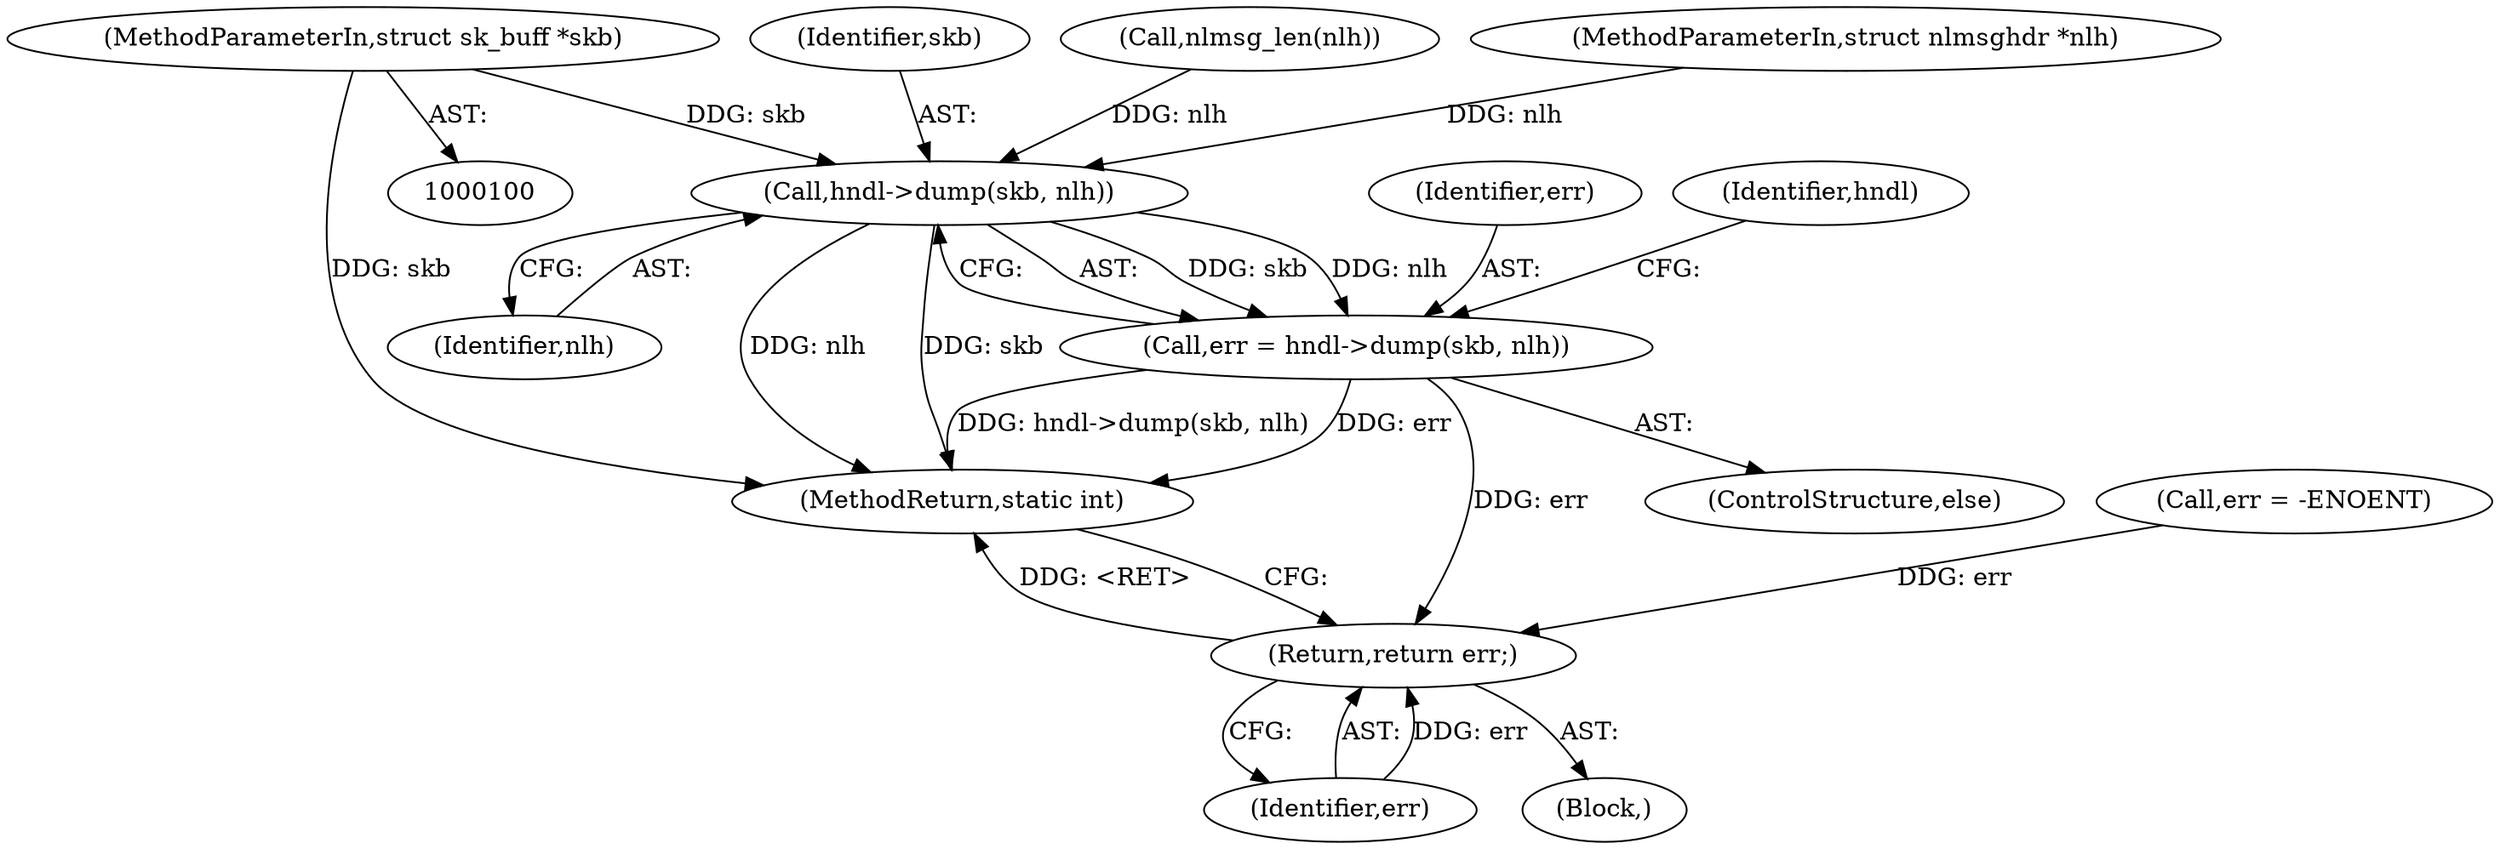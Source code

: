 digraph "0_linux_6e601a53566d84e1ffd25e7b6fe0b6894ffd79c0@pointer" {
"1000101" [label="(MethodParameterIn,struct sk_buff *skb)"];
"1000147" [label="(Call,hndl->dump(skb, nlh))"];
"1000145" [label="(Call,err = hndl->dump(skb, nlh))"];
"1000152" [label="(Return,return err;)"];
"1000152" [label="(Return,return err;)"];
"1000153" [label="(Identifier,err)"];
"1000148" [label="(Identifier,skb)"];
"1000113" [label="(Call,nlmsg_len(nlh))"];
"1000102" [label="(MethodParameterIn,struct nlmsghdr *nlh)"];
"1000146" [label="(Identifier,err)"];
"1000101" [label="(MethodParameterIn,struct sk_buff *skb)"];
"1000145" [label="(Call,err = hndl->dump(skb, nlh))"];
"1000103" [label="(Block,)"];
"1000149" [label="(Identifier,nlh)"];
"1000151" [label="(Identifier,hndl)"];
"1000140" [label="(Call,err = -ENOENT)"];
"1000144" [label="(ControlStructure,else)"];
"1000154" [label="(MethodReturn,static int)"];
"1000147" [label="(Call,hndl->dump(skb, nlh))"];
"1000101" -> "1000100"  [label="AST: "];
"1000101" -> "1000154"  [label="DDG: skb"];
"1000101" -> "1000147"  [label="DDG: skb"];
"1000147" -> "1000145"  [label="AST: "];
"1000147" -> "1000149"  [label="CFG: "];
"1000148" -> "1000147"  [label="AST: "];
"1000149" -> "1000147"  [label="AST: "];
"1000145" -> "1000147"  [label="CFG: "];
"1000147" -> "1000154"  [label="DDG: nlh"];
"1000147" -> "1000154"  [label="DDG: skb"];
"1000147" -> "1000145"  [label="DDG: skb"];
"1000147" -> "1000145"  [label="DDG: nlh"];
"1000113" -> "1000147"  [label="DDG: nlh"];
"1000102" -> "1000147"  [label="DDG: nlh"];
"1000145" -> "1000144"  [label="AST: "];
"1000146" -> "1000145"  [label="AST: "];
"1000151" -> "1000145"  [label="CFG: "];
"1000145" -> "1000154"  [label="DDG: err"];
"1000145" -> "1000154"  [label="DDG: hndl->dump(skb, nlh)"];
"1000145" -> "1000152"  [label="DDG: err"];
"1000152" -> "1000103"  [label="AST: "];
"1000152" -> "1000153"  [label="CFG: "];
"1000153" -> "1000152"  [label="AST: "];
"1000154" -> "1000152"  [label="CFG: "];
"1000152" -> "1000154"  [label="DDG: <RET>"];
"1000153" -> "1000152"  [label="DDG: err"];
"1000140" -> "1000152"  [label="DDG: err"];
}
